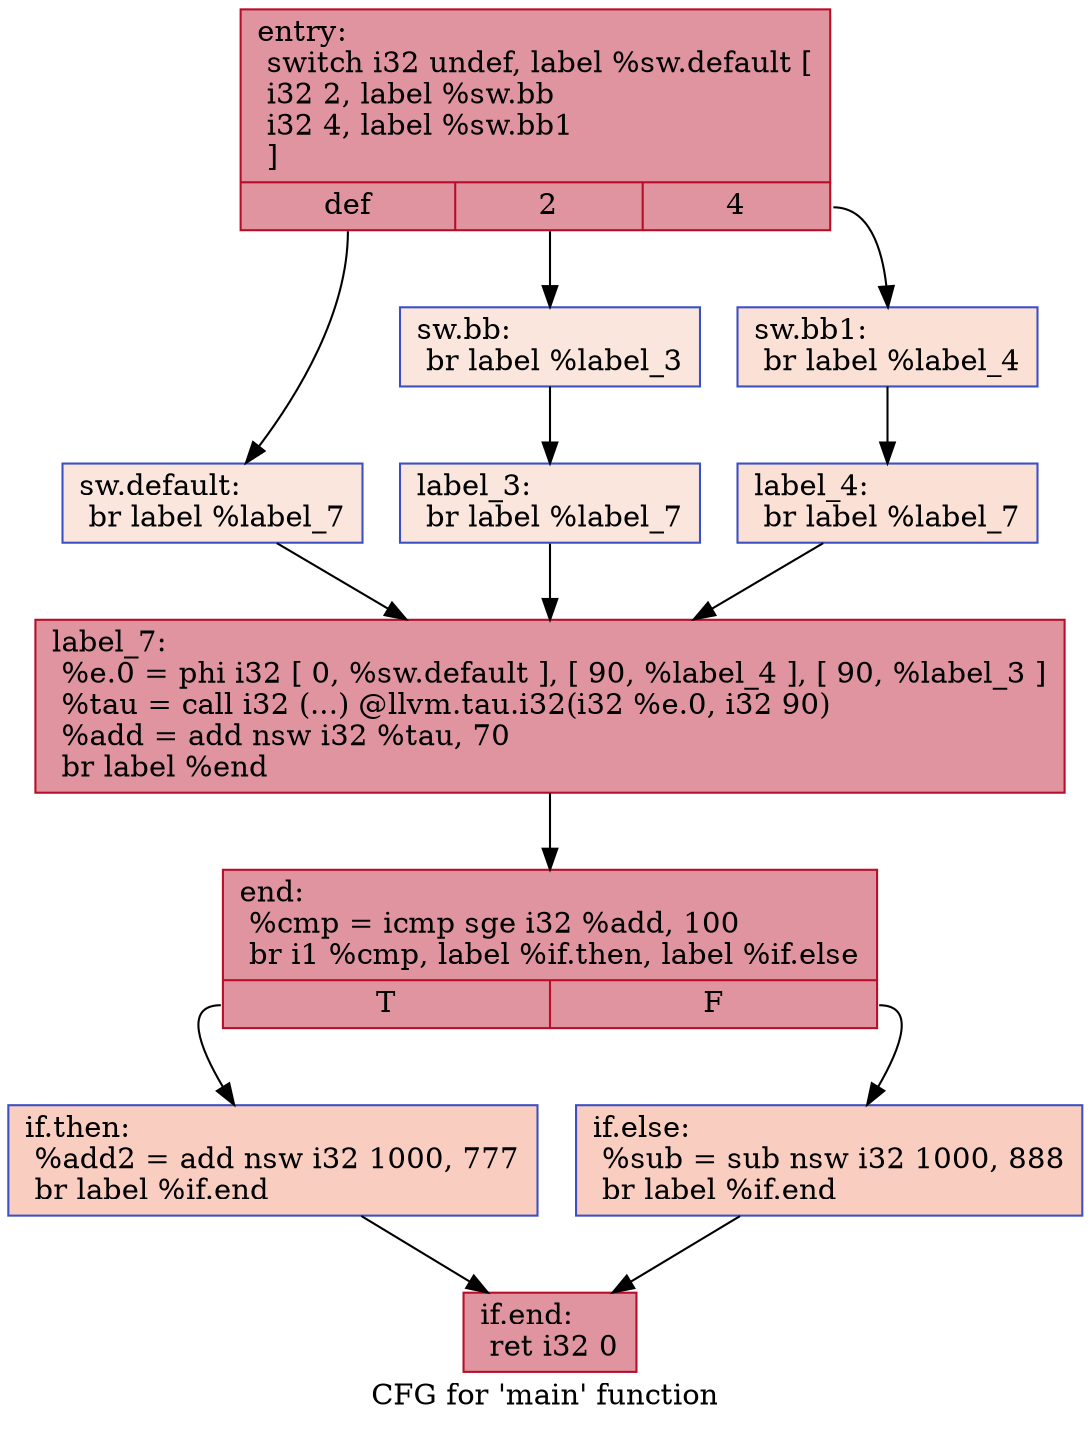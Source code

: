 digraph "CFG for 'main' function" {
	label="CFG for 'main' function";

	Node0x55d9e0c25840 [shape=record,color="#b70d28ff", style=filled, fillcolor="#b70d2870",label="{entry:\l  switch i32 undef, label %sw.default [\l    i32 2, label %sw.bb\l    i32 4, label %sw.bb1\l  ]\l|{<s0>def|<s1>2|<s2>4}}"];
	Node0x55d9e0c25840:s0 -> Node0x55d9e0c25da0;
	Node0x55d9e0c25840:s1 -> Node0x55d9e0c25e20;
	Node0x55d9e0c25840:s2 -> Node0x55d9e0c25ec0;
	Node0x55d9e0c25e20 [shape=record,color="#3d50c3ff", style=filled, fillcolor="#f3c7b170",label="{sw.bb:                                            \l  br label %label_3\l}"];
	Node0x55d9e0c25e20 -> Node0x55d9e0c26050;
	Node0x55d9e0c25ec0 [shape=record,color="#3d50c3ff", style=filled, fillcolor="#f7bca170",label="{sw.bb1:                                           \l  br label %label_4\l}"];
	Node0x55d9e0c25ec0 -> Node0x55d9e0c26130;
	Node0x55d9e0c25da0 [shape=record,color="#3d50c3ff", style=filled, fillcolor="#f3c7b170",label="{sw.default:                                       \l  br label %label_7\l}"];
	Node0x55d9e0c25da0 -> Node0x55d9e0c26210;
	Node0x55d9e0c26050 [shape=record,color="#3d50c3ff", style=filled, fillcolor="#f3c7b170",label="{label_3:                                          \l  br label %label_7\l}"];
	Node0x55d9e0c26050 -> Node0x55d9e0c26210;
	Node0x55d9e0c26130 [shape=record,color="#3d50c3ff", style=filled, fillcolor="#f7bca170",label="{label_4:                                          \l  br label %label_7\l}"];
	Node0x55d9e0c26130 -> Node0x55d9e0c26210;
	Node0x55d9e0c26210 [shape=record,color="#b70d28ff", style=filled, fillcolor="#b70d2870",label="{label_7:                                          \l  %e.0 = phi i32 [ 0, %sw.default ], [ 90, %label_4 ], [ 90, %label_3 ]\l  %tau = call i32 (...) @llvm.tau.i32(i32 %e.0, i32 90)\l  %add = add nsw i32 %tau, 70\l  br label %end\l}"];
	Node0x55d9e0c26210 -> Node0x55d9e0c267c0;
	Node0x55d9e0c267c0 [shape=record,color="#b70d28ff", style=filled, fillcolor="#b70d2870",label="{end:                                              \l  %cmp = icmp sge i32 %add, 100\l  br i1 %cmp, label %if.then, label %if.else\l|{<s0>T|<s1>F}}"];
	Node0x55d9e0c267c0:s0 -> Node0x55d9e0c26980;
	Node0x55d9e0c267c0:s1 -> Node0x55d9e0c26b90;
	Node0x55d9e0c26980 [shape=record,color="#3d50c3ff", style=filled, fillcolor="#f2907270",label="{if.then:                                          \l  %add2 = add nsw i32 1000, 777\l  br label %if.end\l}"];
	Node0x55d9e0c26980 -> Node0x55d9e0c26dc0;
	Node0x55d9e0c26b90 [shape=record,color="#3d50c3ff", style=filled, fillcolor="#f2907270",label="{if.else:                                          \l  %sub = sub nsw i32 1000, 888\l  br label %if.end\l}"];
	Node0x55d9e0c26b90 -> Node0x55d9e0c26dc0;
	Node0x55d9e0c26dc0 [shape=record,color="#b70d28ff", style=filled, fillcolor="#b70d2870",label="{if.end:                                           \l  ret i32 0\l}"];
}
